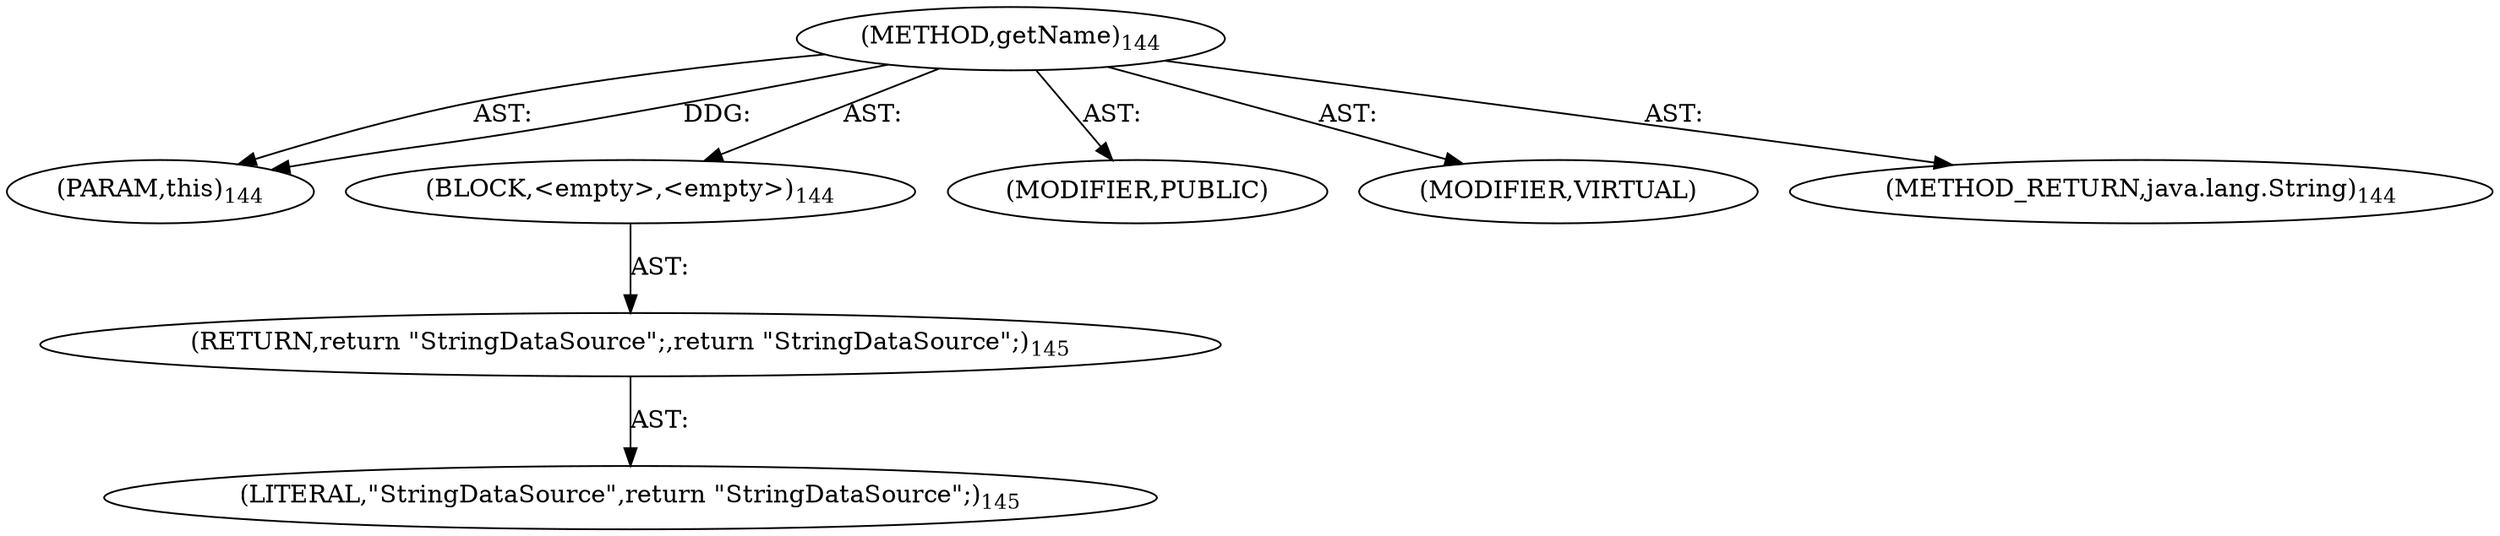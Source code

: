 digraph "getName" {  
"111669149700" [label = <(METHOD,getName)<SUB>144</SUB>> ]
"115964117002" [label = <(PARAM,this)<SUB>144</SUB>> ]
"25769803787" [label = <(BLOCK,&lt;empty&gt;,&lt;empty&gt;)<SUB>144</SUB>> ]
"146028888068" [label = <(RETURN,return &quot;StringDataSource&quot;;,return &quot;StringDataSource&quot;;)<SUB>145</SUB>> ]
"90194313231" [label = <(LITERAL,&quot;StringDataSource&quot;,return &quot;StringDataSource&quot;;)<SUB>145</SUB>> ]
"133143986190" [label = <(MODIFIER,PUBLIC)> ]
"133143986191" [label = <(MODIFIER,VIRTUAL)> ]
"128849018884" [label = <(METHOD_RETURN,java.lang.String)<SUB>144</SUB>> ]
  "111669149700" -> "115964117002"  [ label = "AST: "] 
  "111669149700" -> "25769803787"  [ label = "AST: "] 
  "111669149700" -> "133143986190"  [ label = "AST: "] 
  "111669149700" -> "133143986191"  [ label = "AST: "] 
  "111669149700" -> "128849018884"  [ label = "AST: "] 
  "25769803787" -> "146028888068"  [ label = "AST: "] 
  "146028888068" -> "90194313231"  [ label = "AST: "] 
  "111669149700" -> "115964117002"  [ label = "DDG: "] 
}
